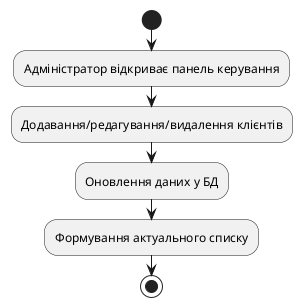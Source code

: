 @startuml server_activity_clients
start
:Адміністратор відкриває панель керування;
:Додавання/редагування/видалення клієнтів;
:Оновлення даних у БД;
:Формування актуального списку;
stop
@enduml
